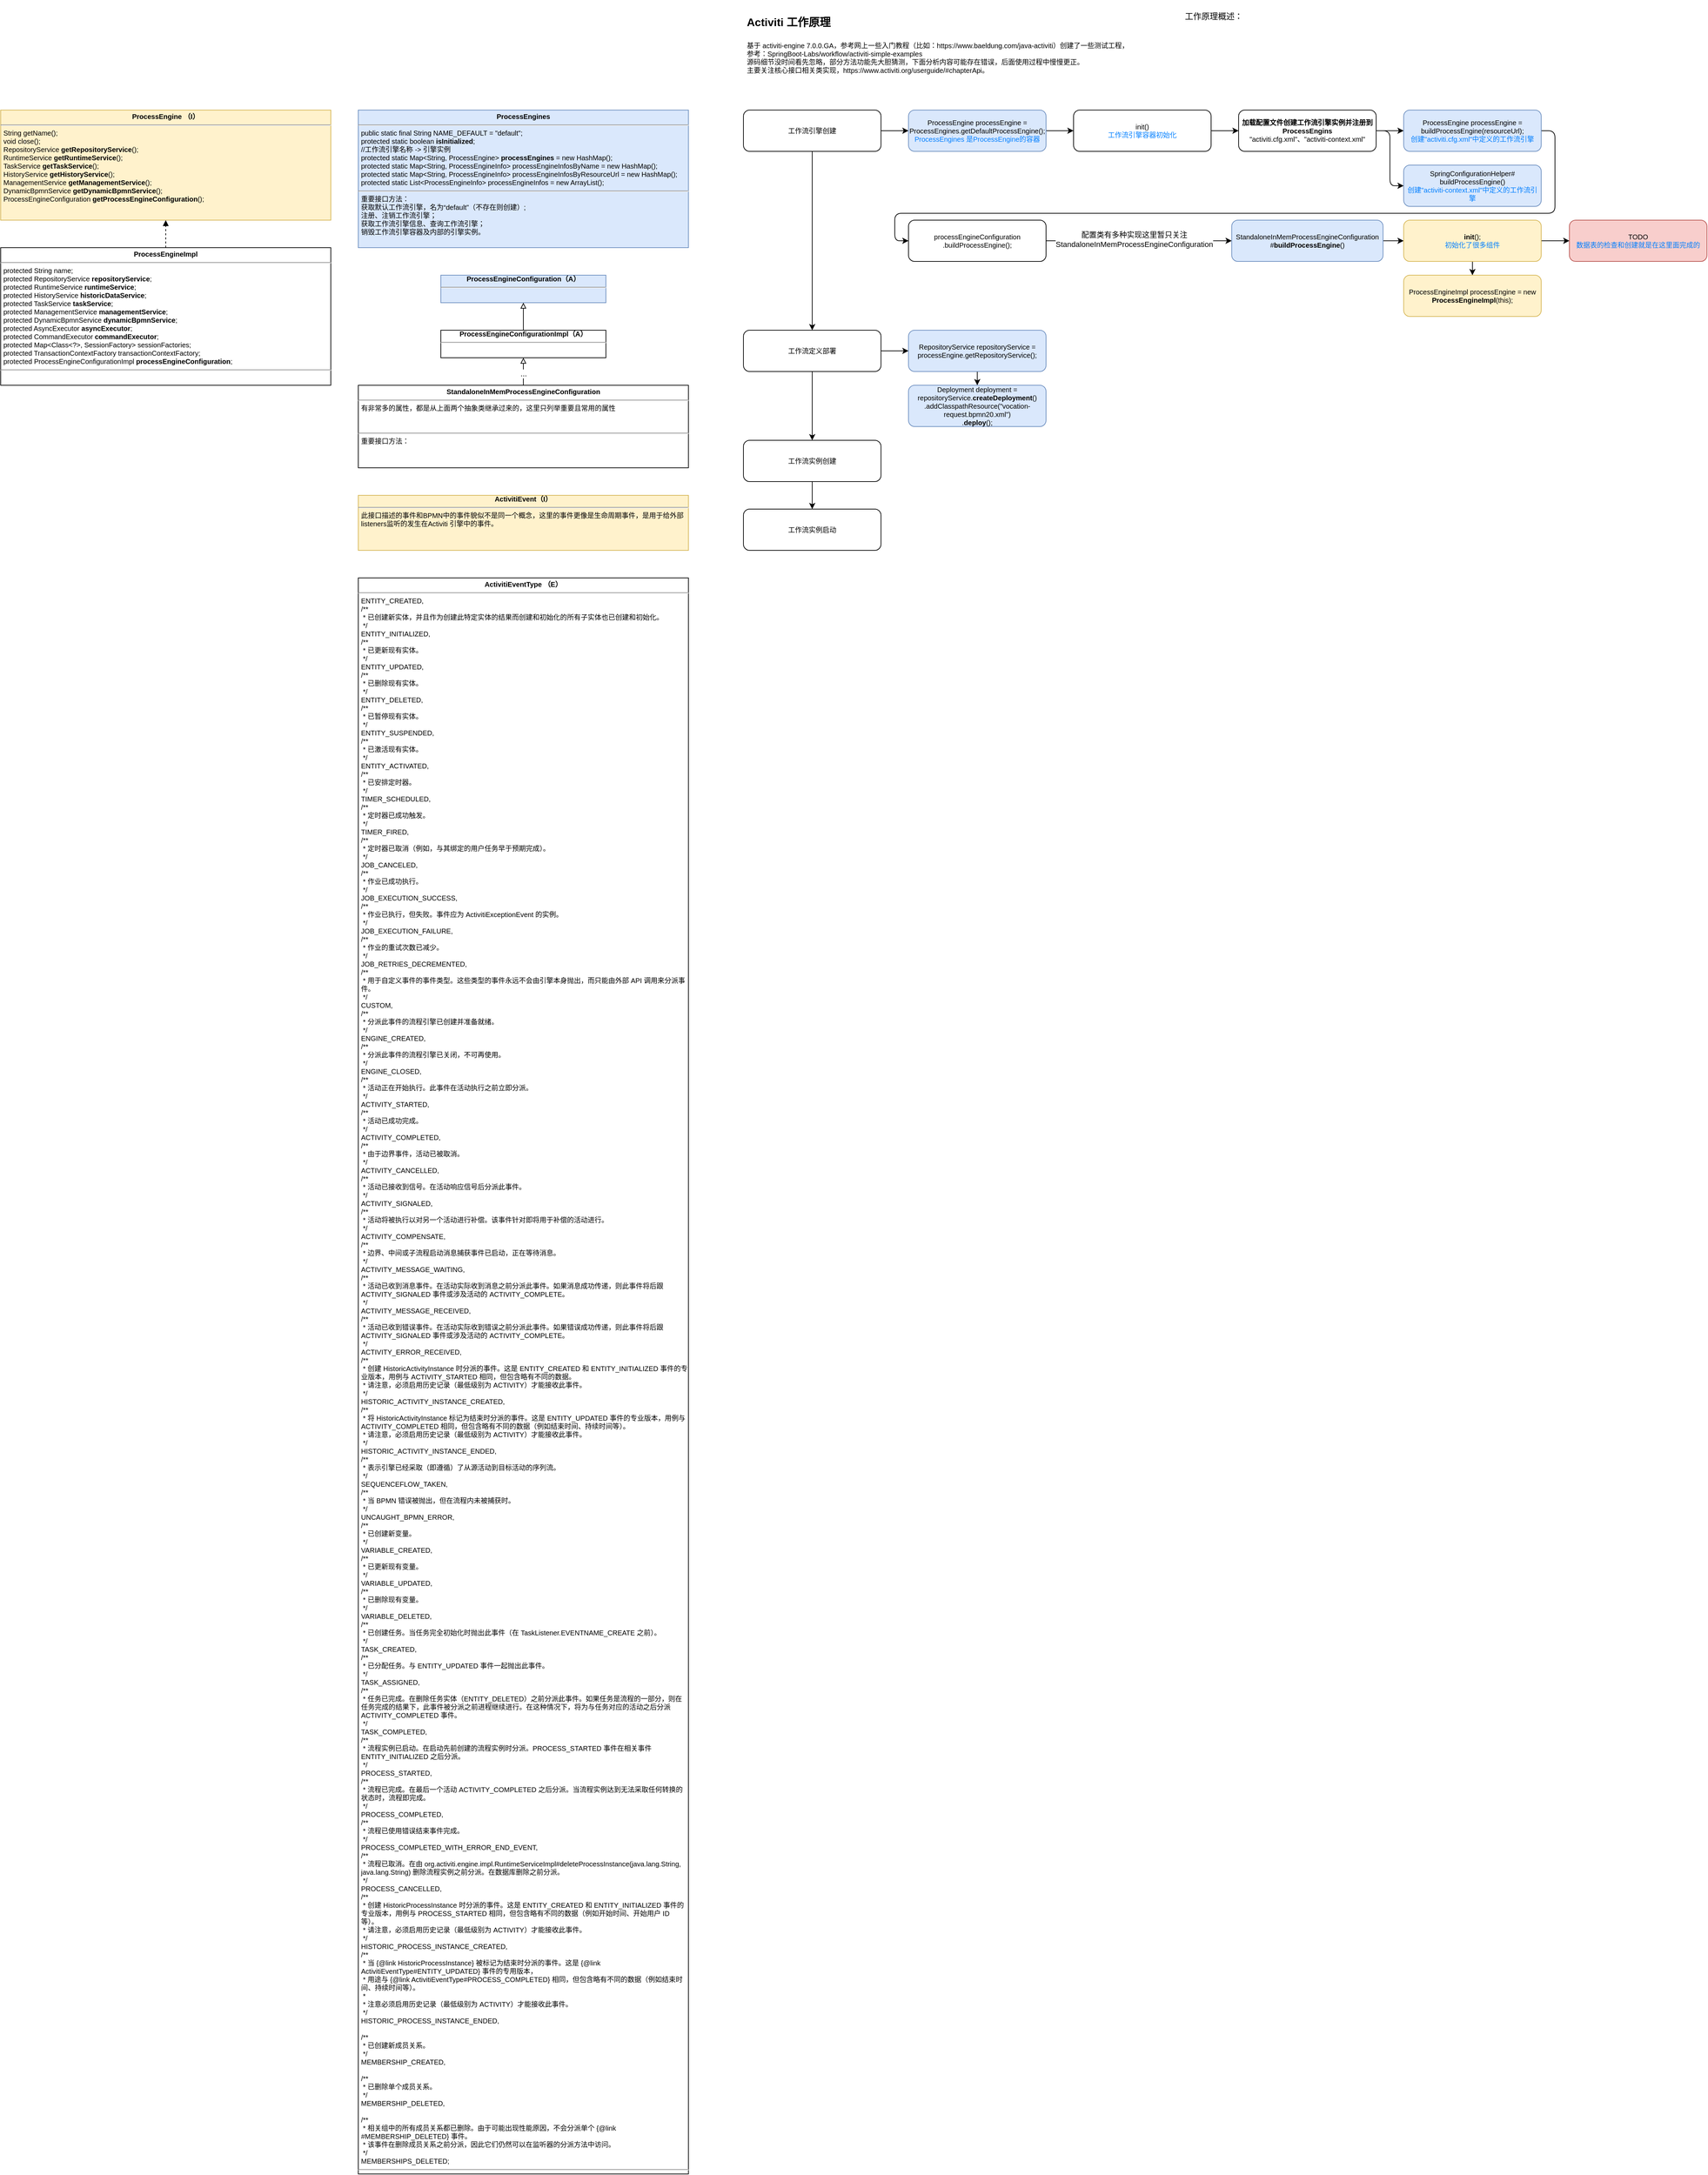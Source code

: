 <mxfile version="21.6.5" type="device" pages="2">
  <diagram name="ActivitiEngine工作原理" id="4JMoBGyp9v3T4AjweXGR">
    <mxGraphModel dx="2768" dy="756" grid="1" gridSize="10" guides="1" tooltips="1" connect="1" arrows="1" fold="1" page="1" pageScale="1" pageWidth="827" pageHeight="1169" math="0" shadow="0">
      <root>
        <mxCell id="0" />
        <mxCell id="1" parent="0" />
        <mxCell id="nBw4Y6OI8DKpcdZ5Eplv-1" value="&lt;h1&gt;&lt;span style=&quot;font-size: 16px;&quot;&gt;Activiti 工作原理&lt;/span&gt;&lt;/h1&gt;&lt;p style=&quot;font-size: 10px;&quot;&gt;&lt;font style=&quot;font-size: 10px;&quot;&gt;基于 activiti-engine 7.0.0.GA，参考网上一些入门教程（比如：https://www.baeldung.com/java-activiti）创建了一些测试工程，&lt;br&gt;参考：SpringBoot-Labs/workflow/activiti-simple-examples&lt;br&gt;&lt;span style=&quot;background-color: initial;&quot;&gt;源码细节没时间看先忽略，部分方法功能先大胆猜测，下面分析内容可能存在错误，后面使用过程中慢慢更正。&lt;br&gt;&lt;/span&gt;&lt;/font&gt;主要关注核心接口相关类实现，https://www.activiti.org/userguide/#chapterApi&lt;span style=&quot;background-color: initial;&quot;&gt;。&lt;/span&gt;&lt;/p&gt;" style="text;html=1;strokeColor=none;fillColor=none;spacing=5;spacingTop=-20;whiteSpace=wrap;overflow=hidden;rounded=0;verticalAlign=top;" parent="1" vertex="1">
          <mxGeometry x="40" y="10" width="600" height="110" as="geometry" />
        </mxCell>
        <mxCell id="nBw4Y6OI8DKpcdZ5Eplv-4" value="" style="edgeStyle=orthogonalEdgeStyle;rounded=1;orthogonalLoop=1;jettySize=auto;html=1;fontSize=10;" parent="1" source="nBw4Y6OI8DKpcdZ5Eplv-2" target="nBw4Y6OI8DKpcdZ5Eplv-3" edge="1">
          <mxGeometry relative="1" as="geometry" />
        </mxCell>
        <mxCell id="nBw4Y6OI8DKpcdZ5Eplv-30" style="edgeStyle=orthogonalEdgeStyle;rounded=1;orthogonalLoop=1;jettySize=auto;html=1;exitX=0.5;exitY=1;exitDx=0;exitDy=0;fontSize=10;" parent="1" source="nBw4Y6OI8DKpcdZ5Eplv-38" target="nBw4Y6OI8DKpcdZ5Eplv-29" edge="1">
          <mxGeometry relative="1" as="geometry" />
        </mxCell>
        <mxCell id="nBw4Y6OI8DKpcdZ5Eplv-2" value="工作流引擎创建" style="rounded=1;whiteSpace=wrap;html=1;fontSize=10;" parent="1" vertex="1">
          <mxGeometry x="40" y="160" width="200" height="60" as="geometry" />
        </mxCell>
        <mxCell id="Y24drFMDoc7ggRzdU2q5-2" value="" style="edgeStyle=orthogonalEdgeStyle;rounded=1;orthogonalLoop=1;jettySize=auto;html=1;" parent="1" source="nBw4Y6OI8DKpcdZ5Eplv-3" target="Y24drFMDoc7ggRzdU2q5-1" edge="1">
          <mxGeometry relative="1" as="geometry" />
        </mxCell>
        <mxCell id="nBw4Y6OI8DKpcdZ5Eplv-3" value="ProcessEngine processEngine = ProcessEngines.getDefaultProcessEngine();&lt;br&gt;&lt;font color=&quot;#007fff&quot;&gt;ProcessEngines 是ProcessEngine的容器&lt;/font&gt;" style="rounded=1;whiteSpace=wrap;html=1;fontSize=10;fillColor=#dae8fc;strokeColor=#6c8ebf;" parent="1" vertex="1">
          <mxGeometry x="280" y="160" width="200" height="60" as="geometry" />
        </mxCell>
        <mxCell id="nBw4Y6OI8DKpcdZ5Eplv-14" value="工作原理概述：&lt;br&gt;" style="text;html=1;strokeColor=none;fillColor=none;align=left;verticalAlign=top;whiteSpace=wrap;rounded=0;" parent="1" vertex="1">
          <mxGeometry x="680" y="10" width="320" height="130" as="geometry" />
        </mxCell>
        <mxCell id="nBw4Y6OI8DKpcdZ5Eplv-15" value="&lt;p style=&quot;margin: 4px 0px 0px; text-align: center;&quot;&gt;&lt;b&gt;ProcessEngines&lt;/b&gt;&lt;br style=&quot;font-size: 10px;&quot;&gt;&lt;/p&gt;&lt;hr style=&quot;font-size: 10px;&quot;&gt;&lt;p style=&quot;margin: 0px 0px 0px 4px;&quot;&gt;public static final String NAME_DEFAULT = &quot;default&quot;;&lt;/p&gt;&lt;p style=&quot;margin: 0px 0px 0px 4px;&quot;&gt;protected static boolean &lt;b&gt;isInitialized&lt;/b&gt;;&lt;/p&gt;&lt;p style=&quot;margin: 0px 0px 0px 4px;&quot;&gt;//工作流引擎名称 -&amp;gt; 引擎实例&lt;/p&gt;&lt;p style=&quot;margin: 0px 0px 0px 4px;&quot;&gt;protected static Map&amp;lt;String, ProcessEngine&amp;gt; &lt;b&gt;processEngines&lt;/b&gt; = new HashMap();&lt;/p&gt;&lt;p style=&quot;margin: 0px 0px 0px 4px;&quot;&gt;protected static Map&amp;lt;String, ProcessEngineInfo&amp;gt; processEngineInfosByName = new HashMap();&lt;/p&gt;&lt;p style=&quot;margin: 0px 0px 0px 4px;&quot;&gt;protected static Map&amp;lt;String, ProcessEngineInfo&amp;gt; processEngineInfosByResourceUrl = new HashMap();&lt;/p&gt;&lt;p style=&quot;margin: 0px 0px 0px 4px;&quot;&gt;protected static List&amp;lt;ProcessEngineInfo&amp;gt; processEngineInfos = new ArrayList();&lt;/p&gt;&lt;hr style=&quot;font-size: 10px;&quot;&gt;&lt;p style=&quot;margin: 0px 0px 0px 4px; font-size: 10px;&quot;&gt;重要接口方法：&lt;/p&gt;&lt;p style=&quot;margin: 0px 0px 0px 4px; font-size: 10px;&quot;&gt;获取默认工作流引擎，名为“default”（不存在则创建）;&lt;/p&gt;&lt;p style=&quot;margin: 0px 0px 0px 4px; font-size: 10px;&quot;&gt;注册、注销工作流引擎；&lt;/p&gt;&lt;p style=&quot;margin: 0px 0px 0px 4px; font-size: 10px;&quot;&gt;获取工作流引擎信息、查询工作流引擎；&lt;/p&gt;&lt;p style=&quot;margin: 0px 0px 0px 4px; font-size: 10px;&quot;&gt;销毁工作流引擎容器及内部的引擎实例。&lt;/p&gt;" style="verticalAlign=top;align=left;overflow=fill;fontSize=10;fontFamily=Helvetica;html=1;whiteSpace=wrap;fillColor=#dae8fc;strokeColor=#6c8ebf;" parent="1" vertex="1">
          <mxGeometry x="-520" y="160" width="480" height="200" as="geometry" />
        </mxCell>
        <mxCell id="nBw4Y6OI8DKpcdZ5Eplv-32" value="" style="edgeStyle=orthogonalEdgeStyle;rounded=1;orthogonalLoop=1;jettySize=auto;html=1;fontSize=10;" parent="1" source="nBw4Y6OI8DKpcdZ5Eplv-29" target="nBw4Y6OI8DKpcdZ5Eplv-31" edge="1">
          <mxGeometry relative="1" as="geometry" />
        </mxCell>
        <mxCell id="nBw4Y6OI8DKpcdZ5Eplv-29" value="工作流实例创建" style="rounded=1;whiteSpace=wrap;html=1;fontSize=10;" parent="1" vertex="1">
          <mxGeometry x="40" y="640" width="200" height="60" as="geometry" />
        </mxCell>
        <mxCell id="nBw4Y6OI8DKpcdZ5Eplv-31" value="工作流实例启动" style="rounded=1;whiteSpace=wrap;html=1;fontSize=10;" parent="1" vertex="1">
          <mxGeometry x="40" y="740" width="200" height="60" as="geometry" />
        </mxCell>
        <mxCell id="nBw4Y6OI8DKpcdZ5Eplv-39" value="" style="edgeStyle=orthogonalEdgeStyle;rounded=1;orthogonalLoop=1;jettySize=auto;html=1;exitX=0.5;exitY=1;exitDx=0;exitDy=0;fontSize=10;" parent="1" source="nBw4Y6OI8DKpcdZ5Eplv-2" target="nBw4Y6OI8DKpcdZ5Eplv-38" edge="1">
          <mxGeometry relative="1" as="geometry">
            <mxPoint x="140" y="220" as="sourcePoint" />
            <mxPoint x="140" y="560" as="targetPoint" />
          </mxGeometry>
        </mxCell>
        <mxCell id="nBw4Y6OI8DKpcdZ5Eplv-41" value="" style="edgeStyle=orthogonalEdgeStyle;rounded=1;orthogonalLoop=1;jettySize=auto;html=1;fontSize=10;" parent="1" source="nBw4Y6OI8DKpcdZ5Eplv-38" target="nBw4Y6OI8DKpcdZ5Eplv-40" edge="1">
          <mxGeometry relative="1" as="geometry" />
        </mxCell>
        <mxCell id="nBw4Y6OI8DKpcdZ5Eplv-38" value="工作流定义部署" style="rounded=1;whiteSpace=wrap;html=1;fontSize=10;" parent="1" vertex="1">
          <mxGeometry x="40" y="480" width="200" height="60" as="geometry" />
        </mxCell>
        <mxCell id="OgTEPhGzCHvkIs_55dda-4" value="" style="edgeStyle=orthogonalEdgeStyle;rounded=0;orthogonalLoop=1;jettySize=auto;html=1;" parent="1" source="nBw4Y6OI8DKpcdZ5Eplv-40" target="OgTEPhGzCHvkIs_55dda-3" edge="1">
          <mxGeometry relative="1" as="geometry" />
        </mxCell>
        <mxCell id="nBw4Y6OI8DKpcdZ5Eplv-40" value="RepositoryService repositoryService = processEngine.getRepositoryService();" style="rounded=1;whiteSpace=wrap;html=1;fontSize=10;fillColor=#dae8fc;strokeColor=#6c8ebf;" parent="1" vertex="1">
          <mxGeometry x="280" y="480" width="200" height="60" as="geometry" />
        </mxCell>
        <mxCell id="JoRYXo11--v7-uUJcfo4-2" value="" style="edgeStyle=orthogonalEdgeStyle;rounded=1;orthogonalLoop=1;jettySize=auto;html=1;" parent="1" source="Y24drFMDoc7ggRzdU2q5-1" target="JoRYXo11--v7-uUJcfo4-1" edge="1">
          <mxGeometry relative="1" as="geometry" />
        </mxCell>
        <mxCell id="Y24drFMDoc7ggRzdU2q5-1" value="init()&lt;br&gt;&lt;font color=&quot;#007fff&quot;&gt;工作流引擎容器初始化&lt;/font&gt;" style="rounded=1;whiteSpace=wrap;html=1;fontSize=10;" parent="1" vertex="1">
          <mxGeometry x="520" y="160" width="200" height="60" as="geometry" />
        </mxCell>
        <mxCell id="JoRYXo11--v7-uUJcfo4-4" value="" style="edgeStyle=orthogonalEdgeStyle;rounded=1;orthogonalLoop=1;jettySize=auto;html=1;" parent="1" source="JoRYXo11--v7-uUJcfo4-1" target="JoRYXo11--v7-uUJcfo4-3" edge="1">
          <mxGeometry relative="1" as="geometry" />
        </mxCell>
        <mxCell id="JoRYXo11--v7-uUJcfo4-7" style="edgeStyle=orthogonalEdgeStyle;rounded=1;orthogonalLoop=1;jettySize=auto;html=1;exitX=1;exitY=0.5;exitDx=0;exitDy=0;entryX=0;entryY=0.5;entryDx=0;entryDy=0;" parent="1" source="JoRYXo11--v7-uUJcfo4-1" target="JoRYXo11--v7-uUJcfo4-5" edge="1">
          <mxGeometry relative="1" as="geometry" />
        </mxCell>
        <mxCell id="JoRYXo11--v7-uUJcfo4-1" value="&lt;b&gt;加载配置文件创建工作流引擎实例并注册到ProcessEngins&lt;br&gt;&lt;/b&gt;&quot;activiti.cfg.xml&quot;、&quot;activiti-context.xml&quot;" style="rounded=1;whiteSpace=wrap;html=1;fontSize=10;" parent="1" vertex="1">
          <mxGeometry x="760" y="160" width="200" height="60" as="geometry" />
        </mxCell>
        <mxCell id="JoRYXo11--v7-uUJcfo4-10" style="edgeStyle=orthogonalEdgeStyle;rounded=1;orthogonalLoop=1;jettySize=auto;html=1;exitX=1;exitY=0.5;exitDx=0;exitDy=0;entryX=0;entryY=0.5;entryDx=0;entryDy=0;" parent="1" source="JoRYXo11--v7-uUJcfo4-3" target="JoRYXo11--v7-uUJcfo4-9" edge="1">
          <mxGeometry relative="1" as="geometry">
            <Array as="points">
              <mxPoint x="1220" y="190" />
              <mxPoint x="1220" y="310" />
              <mxPoint x="260" y="310" />
              <mxPoint x="260" y="350" />
            </Array>
          </mxGeometry>
        </mxCell>
        <mxCell id="JoRYXo11--v7-uUJcfo4-3" value="ProcessEngine processEngine = buildProcessEngine(resourceUrl);&lt;br&gt;&lt;font color=&quot;#007fff&quot;&gt;创建&quot;activiti.cfg.xml&quot;中定义的工作流引擎&lt;/font&gt;" style="rounded=1;whiteSpace=wrap;html=1;fontSize=10;fillColor=#dae8fc;strokeColor=#6c8ebf;" parent="1" vertex="1">
          <mxGeometry x="1000" y="160" width="200" height="60" as="geometry" />
        </mxCell>
        <mxCell id="JoRYXo11--v7-uUJcfo4-5" value="SpringConfigurationHelper#&lt;br&gt;buildProcessEngine()&lt;br&gt;&lt;font color=&quot;#007fff&quot;&gt;创建&quot;activiti-context.xml&quot;中定义的工作流引擎&lt;/font&gt;" style="rounded=1;whiteSpace=wrap;html=1;fontSize=10;fillColor=#dae8fc;strokeColor=#6c8ebf;" parent="1" vertex="1">
          <mxGeometry x="1000" y="240" width="200" height="60" as="geometry" />
        </mxCell>
        <mxCell id="JoRYXo11--v7-uUJcfo4-8" value="&lt;p style=&quot;margin: 4px 0px 0px; text-align: center;&quot;&gt;&lt;b&gt;ProcessEngine （I）&lt;/b&gt;&lt;br style=&quot;font-size: 10px;&quot;&gt;&lt;/p&gt;&lt;hr style=&quot;font-size: 10px;&quot;&gt;&lt;p style=&quot;margin: 0px 0px 0px 4px;&quot;&gt;&lt;/p&gt;&lt;p style=&quot;margin: 0px 0px 0px 4px;&quot;&gt;String getName();&lt;/p&gt;&lt;p style=&quot;margin: 0px 0px 0px 4px;&quot;&gt;void close();&lt;/p&gt;&lt;p style=&quot;margin: 0px 0px 0px 4px;&quot;&gt;RepositoryService &lt;b&gt;getRepositoryService&lt;/b&gt;();&lt;/p&gt;&lt;p style=&quot;margin: 0px 0px 0px 4px;&quot;&gt;RuntimeService &lt;b&gt;getRuntimeService&lt;/b&gt;();&lt;/p&gt;&lt;p style=&quot;margin: 0px 0px 0px 4px;&quot;&gt;TaskService &lt;b&gt;getTaskService&lt;/b&gt;();&lt;/p&gt;&lt;p style=&quot;margin: 0px 0px 0px 4px;&quot;&gt;HistoryService &lt;b&gt;getHistoryService&lt;/b&gt;();&lt;/p&gt;&lt;p style=&quot;margin: 0px 0px 0px 4px;&quot;&gt;ManagementService &lt;b&gt;getManagementService&lt;/b&gt;();&lt;/p&gt;&lt;p style=&quot;margin: 0px 0px 0px 4px;&quot;&gt;DynamicBpmnService &lt;b&gt;getDynamicBpmnService&lt;/b&gt;();&lt;/p&gt;&lt;p style=&quot;margin: 0px 0px 0px 4px;&quot;&gt;ProcessEngineConfiguration &lt;b&gt;getProcessEngineConfiguration&lt;/b&gt;();&lt;/p&gt;" style="verticalAlign=top;align=left;overflow=fill;fontSize=10;fontFamily=Helvetica;html=1;whiteSpace=wrap;fillColor=#fff2cc;strokeColor=#d6b656;" parent="1" vertex="1">
          <mxGeometry x="-1040" y="160" width="480" height="160" as="geometry" />
        </mxCell>
        <mxCell id="JoRYXo11--v7-uUJcfo4-17" value="" style="edgeStyle=orthogonalEdgeStyle;rounded=0;orthogonalLoop=1;jettySize=auto;html=1;" parent="1" source="JoRYXo11--v7-uUJcfo4-9" target="JoRYXo11--v7-uUJcfo4-16" edge="1">
          <mxGeometry relative="1" as="geometry" />
        </mxCell>
        <mxCell id="JoRYXo11--v7-uUJcfo4-18" value="配置类有多种实现这里暂只关注&lt;br&gt;StandaloneInMemProcessEngineConfiguration" style="edgeLabel;html=1;align=center;verticalAlign=middle;resizable=0;points=[];" parent="JoRYXo11--v7-uUJcfo4-17" vertex="1" connectable="0">
          <mxGeometry x="-0.053" y="2" relative="1" as="geometry">
            <mxPoint as="offset" />
          </mxGeometry>
        </mxCell>
        <mxCell id="JoRYXo11--v7-uUJcfo4-9" value="processEngineConfiguration&lt;br&gt;.buildProcessEngine();" style="rounded=1;whiteSpace=wrap;html=1;fontSize=10;" parent="1" vertex="1">
          <mxGeometry x="280" y="320" width="200" height="60" as="geometry" />
        </mxCell>
        <mxCell id="JoRYXo11--v7-uUJcfo4-14" value="" style="edgeStyle=orthogonalEdgeStyle;rounded=0;orthogonalLoop=1;jettySize=auto;html=1;" parent="1" edge="1">
          <mxGeometry relative="1" as="geometry">
            <mxPoint x="740" y="380" as="sourcePoint" />
          </mxGeometry>
        </mxCell>
        <mxCell id="JoRYXo11--v7-uUJcfo4-15" value="&lt;div style=&quot;text-align: center;&quot;&gt;&lt;b&gt;ProcessEngineConfiguration&lt;/b&gt;&lt;b style=&quot;background-color: initial;&quot;&gt;（A）&lt;/b&gt;&lt;/div&gt;&lt;hr style=&quot;font-size: 10px;&quot;&gt;&lt;p style=&quot;margin: 0px 0px 0px 4px;&quot;&gt;&lt;/p&gt;&lt;p style=&quot;margin: 0px 0px 0px 4px; font-size: 10px;&quot;&gt;&lt;br style=&quot;font-size: 10px;&quot;&gt;&lt;/p&gt;" style="verticalAlign=top;align=left;overflow=fill;fontSize=10;fontFamily=Helvetica;html=1;whiteSpace=wrap;fillColor=#dae8fc;strokeColor=#6c8ebf;" parent="1" vertex="1">
          <mxGeometry x="-400" y="400" width="240" height="40" as="geometry" />
        </mxCell>
        <mxCell id="JoRYXo11--v7-uUJcfo4-25" value="" style="edgeStyle=orthogonalEdgeStyle;rounded=0;orthogonalLoop=1;jettySize=auto;html=1;" parent="1" source="JoRYXo11--v7-uUJcfo4-16" target="JoRYXo11--v7-uUJcfo4-24" edge="1">
          <mxGeometry relative="1" as="geometry" />
        </mxCell>
        <mxCell id="JoRYXo11--v7-uUJcfo4-16" value="StandaloneInMemProcessEngineConfiguration&lt;br&gt;#&lt;b&gt;buildProcessEngine&lt;/b&gt;()" style="rounded=1;whiteSpace=wrap;html=1;fontSize=10;fillColor=#dae8fc;strokeColor=#6c8ebf;" parent="1" vertex="1">
          <mxGeometry x="750" y="320" width="220" height="60" as="geometry" />
        </mxCell>
        <mxCell id="JoRYXo11--v7-uUJcfo4-22" style="edgeStyle=orthogonalEdgeStyle;rounded=0;orthogonalLoop=1;jettySize=auto;html=1;exitX=0.5;exitY=0;exitDx=0;exitDy=0;entryX=0.5;entryY=1;entryDx=0;entryDy=0;endArrow=block;endFill=0;" parent="1" source="JoRYXo11--v7-uUJcfo4-19" target="JoRYXo11--v7-uUJcfo4-15" edge="1">
          <mxGeometry relative="1" as="geometry" />
        </mxCell>
        <mxCell id="JoRYXo11--v7-uUJcfo4-19" value="&lt;div style=&quot;text-align: center;&quot;&gt;&lt;b&gt;ProcessEngineConfigurationImpl&lt;/b&gt;&lt;b style=&quot;background-color: initial;&quot;&gt;（A）&lt;/b&gt;&lt;/div&gt;&lt;hr style=&quot;font-size: 10px;&quot;&gt;&lt;p style=&quot;margin: 0px 0px 0px 4px;&quot;&gt;&lt;/p&gt;&lt;p style=&quot;margin: 0px 0px 0px 4px; font-size: 10px;&quot;&gt;&lt;br style=&quot;font-size: 10px;&quot;&gt;&lt;/p&gt;" style="verticalAlign=top;align=left;overflow=fill;fontSize=10;fontFamily=Helvetica;html=1;whiteSpace=wrap;" parent="1" vertex="1">
          <mxGeometry x="-400" y="480" width="240" height="40" as="geometry" />
        </mxCell>
        <mxCell id="JoRYXo11--v7-uUJcfo4-21" style="edgeStyle=orthogonalEdgeStyle;rounded=0;orthogonalLoop=1;jettySize=auto;html=1;exitX=0.5;exitY=0;exitDx=0;exitDy=0;entryX=0.5;entryY=1;entryDx=0;entryDy=0;endArrow=block;endFill=0;" parent="1" source="JoRYXo11--v7-uUJcfo4-20" target="JoRYXo11--v7-uUJcfo4-19" edge="1">
          <mxGeometry relative="1" as="geometry" />
        </mxCell>
        <mxCell id="JoRYXo11--v7-uUJcfo4-23" value="..." style="edgeLabel;html=1;align=center;verticalAlign=middle;resizable=0;points=[];" parent="JoRYXo11--v7-uUJcfo4-21" vertex="1" connectable="0">
          <mxGeometry x="-0.118" y="-1" relative="1" as="geometry">
            <mxPoint x="-1" as="offset" />
          </mxGeometry>
        </mxCell>
        <mxCell id="JoRYXo11--v7-uUJcfo4-20" value="&lt;p style=&quot;margin: 4px 0px 0px; text-align: center;&quot;&gt;&lt;b&gt;StandaloneInMemProcessEngineConfiguration&lt;/b&gt;&lt;br style=&quot;font-size: 10px;&quot;&gt;&lt;/p&gt;&lt;hr style=&quot;font-size: 10px;&quot;&gt;&lt;p style=&quot;margin: 0px 0px 0px 4px;&quot;&gt;有非常多的属性，都是从上面两个抽象类继承过来的，这里只列举重要且常用的属性&lt;/p&gt;&lt;p style=&quot;margin: 0px 0px 0px 4px;&quot;&gt;&lt;br&gt;&lt;/p&gt;&lt;p style=&quot;margin: 0px 0px 0px 4px;&quot;&gt;&lt;br&gt;&lt;/p&gt;&lt;hr style=&quot;font-size: 10px;&quot;&gt;&lt;p style=&quot;margin: 0px 0px 0px 4px; font-size: 10px;&quot;&gt;重要接口方法：&lt;/p&gt;&lt;p style=&quot;margin: 0px 0px 0px 4px; font-size: 10px;&quot;&gt;&lt;br&gt;&lt;/p&gt;" style="verticalAlign=top;align=left;overflow=fill;fontSize=10;fontFamily=Helvetica;html=1;whiteSpace=wrap;" parent="1" vertex="1">
          <mxGeometry x="-520" y="560" width="480" height="120" as="geometry" />
        </mxCell>
        <mxCell id="JoRYXo11--v7-uUJcfo4-27" value="" style="edgeStyle=orthogonalEdgeStyle;rounded=0;orthogonalLoop=1;jettySize=auto;html=1;" parent="1" source="JoRYXo11--v7-uUJcfo4-24" target="JoRYXo11--v7-uUJcfo4-26" edge="1">
          <mxGeometry relative="1" as="geometry" />
        </mxCell>
        <mxCell id="OgTEPhGzCHvkIs_55dda-2" value="" style="edgeStyle=orthogonalEdgeStyle;rounded=0;orthogonalLoop=1;jettySize=auto;html=1;" parent="1" source="JoRYXo11--v7-uUJcfo4-24" target="OgTEPhGzCHvkIs_55dda-1" edge="1">
          <mxGeometry relative="1" as="geometry" />
        </mxCell>
        <mxCell id="JoRYXo11--v7-uUJcfo4-24" value="&lt;b&gt;init&lt;/b&gt;();&lt;br&gt;&lt;font color=&quot;#007fff&quot;&gt;初始化了很多组件&lt;/font&gt;" style="rounded=1;whiteSpace=wrap;html=1;fontSize=10;fillColor=#fff2cc;strokeColor=#d6b656;" parent="1" vertex="1">
          <mxGeometry x="1000" y="320" width="200" height="60" as="geometry" />
        </mxCell>
        <mxCell id="JoRYXo11--v7-uUJcfo4-26" value="ProcessEngineImpl processEngine = new &lt;b&gt;ProcessEngineImpl&lt;/b&gt;(this);" style="rounded=1;whiteSpace=wrap;html=1;fontSize=10;fillColor=#fff2cc;strokeColor=#d6b656;" parent="1" vertex="1">
          <mxGeometry x="1000" y="400" width="200" height="60" as="geometry" />
        </mxCell>
        <mxCell id="JoRYXo11--v7-uUJcfo4-30" style="edgeStyle=orthogonalEdgeStyle;rounded=0;orthogonalLoop=1;jettySize=auto;html=1;exitX=0.5;exitY=0;exitDx=0;exitDy=0;entryX=0.5;entryY=1;entryDx=0;entryDy=0;dashed=1;endArrow=block;endFill=1;" parent="1" source="JoRYXo11--v7-uUJcfo4-29" target="JoRYXo11--v7-uUJcfo4-8" edge="1">
          <mxGeometry relative="1" as="geometry" />
        </mxCell>
        <mxCell id="JoRYXo11--v7-uUJcfo4-29" value="&lt;p style=&quot;margin: 4px 0px 0px; text-align: center;&quot;&gt;&lt;b&gt;ProcessEngineImpl&lt;/b&gt;&lt;br style=&quot;font-size: 10px;&quot;&gt;&lt;/p&gt;&lt;hr style=&quot;font-size: 10px;&quot;&gt;&lt;p style=&quot;margin: 0px 0px 0px 4px;&quot;&gt;protected String name;&lt;/p&gt;&lt;p style=&quot;margin: 0px 0px 0px 4px;&quot;&gt;protected RepositoryService &lt;b&gt;repositoryService&lt;/b&gt;;&lt;/p&gt;&lt;p style=&quot;margin: 0px 0px 0px 4px;&quot;&gt;protected RuntimeService &lt;b&gt;runtimeService&lt;/b&gt;;&lt;/p&gt;&lt;p style=&quot;margin: 0px 0px 0px 4px;&quot;&gt;protected HistoryService &lt;b&gt;historicDataService&lt;/b&gt;;&lt;/p&gt;&lt;p style=&quot;margin: 0px 0px 0px 4px;&quot;&gt;protected TaskService &lt;b&gt;taskService&lt;/b&gt;;&lt;/p&gt;&lt;p style=&quot;margin: 0px 0px 0px 4px;&quot;&gt;protected ManagementService &lt;b&gt;managementService&lt;/b&gt;;&lt;/p&gt;&lt;p style=&quot;margin: 0px 0px 0px 4px;&quot;&gt;protected DynamicBpmnService &lt;b&gt;dynamicBpmnService&lt;/b&gt;;&lt;/p&gt;&lt;p style=&quot;margin: 0px 0px 0px 4px;&quot;&gt;protected AsyncExecutor &lt;b&gt;asyncExecutor&lt;/b&gt;;&lt;/p&gt;&lt;p style=&quot;margin: 0px 0px 0px 4px;&quot;&gt;protected CommandExecutor &lt;b&gt;commandExecutor&lt;/b&gt;;&lt;/p&gt;&lt;p style=&quot;margin: 0px 0px 0px 4px;&quot;&gt;protected Map&amp;lt;Class&amp;lt;?&amp;gt;, SessionFactory&amp;gt; sessionFactories;&lt;/p&gt;&lt;p style=&quot;margin: 0px 0px 0px 4px;&quot;&gt;protected TransactionContextFactory transactionContextFactory;&lt;/p&gt;&lt;p style=&quot;margin: 0px 0px 0px 4px;&quot;&gt;protected ProcessEngineConfigurationImpl &lt;b&gt;processEngineConfiguration&lt;/b&gt;;&lt;/p&gt;&lt;hr style=&quot;font-size: 10px;&quot;&gt;&lt;p style=&quot;margin: 0px 0px 0px 4px; font-size: 10px;&quot;&gt;&lt;br&gt;&lt;/p&gt;" style="verticalAlign=top;align=left;overflow=fill;fontSize=10;fontFamily=Helvetica;html=1;whiteSpace=wrap;" parent="1" vertex="1">
          <mxGeometry x="-1040" y="360" width="480" height="200" as="geometry" />
        </mxCell>
        <mxCell id="OgTEPhGzCHvkIs_55dda-1" value="TODO&lt;br&gt;&lt;font color=&quot;#007fff&quot;&gt;数据表的检查和创建就是在这里面完成的&lt;/font&gt;" style="rounded=1;whiteSpace=wrap;html=1;fontSize=10;fillColor=#f8cecc;strokeColor=#b85450;" parent="1" vertex="1">
          <mxGeometry x="1241" y="320" width="200" height="60" as="geometry" />
        </mxCell>
        <mxCell id="OgTEPhGzCHvkIs_55dda-3" value="&lt;div&gt;Deployment deployment = repositoryService.&lt;b&gt;createDeployment&lt;/b&gt;()&lt;/div&gt;&lt;div&gt;.addClasspathResource(&quot;vocation-request.bpmn20.xml&quot;)&lt;/div&gt;&lt;div&gt;.&lt;b&gt;deploy&lt;/b&gt;();&lt;/div&gt;" style="rounded=1;whiteSpace=wrap;html=1;fontSize=10;fillColor=#dae8fc;strokeColor=#6c8ebf;" parent="1" vertex="1">
          <mxGeometry x="280" y="560" width="200" height="60" as="geometry" />
        </mxCell>
        <mxCell id="cMpXQDRhNXtNkPlsPNzg-1" value="&lt;div style=&quot;text-align: center;&quot;&gt;&lt;b&gt;ActivitiEvent&lt;/b&gt;&lt;b style=&quot;background-color: initial;&quot;&gt;（I）&lt;/b&gt;&lt;/div&gt;&lt;hr style=&quot;font-size: 10px;&quot;&gt;&lt;p style=&quot;margin: 0px 0px 0px 4px;&quot;&gt;&lt;/p&gt;&lt;p style=&quot;margin: 0px 0px 0px 4px; font-size: 10px;&quot;&gt;此接口描述的事件和BPMN中的事件貌似不是同一个概念，这里的事件更像是生命周期事件，是用于给外部listeners监听的发生在Activiti 引擎中的事件。&lt;/p&gt;" style="verticalAlign=top;align=left;overflow=fill;fontSize=10;fontFamily=Helvetica;html=1;whiteSpace=wrap;fillColor=#fff2cc;strokeColor=#d6b656;" parent="1" vertex="1">
          <mxGeometry x="-520" y="720" width="480" height="80" as="geometry" />
        </mxCell>
        <mxCell id="cMpXQDRhNXtNkPlsPNzg-2" value="&lt;p style=&quot;margin: 4px 0px 0px; text-align: center;&quot;&gt;&lt;b&gt;ActivitiEventType （E）&lt;/b&gt;&lt;br style=&quot;font-size: 10px;&quot;&gt;&lt;/p&gt;&lt;hr style=&quot;font-size: 10px;&quot;&gt;&lt;p style=&quot;margin: 0px 0px 0px 4px;&quot;&gt;ENTITY_CREATED,&lt;/p&gt;&lt;p style=&quot;margin: 0px 0px 0px 4px;&quot;&gt;/**&lt;/p&gt;&lt;p style=&quot;margin: 0px 0px 0px 4px;&quot;&gt;&amp;nbsp;* 已创建新实体，并且作为创建此特定实体的结果而创建和初始化的所有子实体也已创建和初始化。&lt;/p&gt;&lt;p style=&quot;margin: 0px 0px 0px 4px;&quot;&gt;&amp;nbsp;*/&lt;/p&gt;&lt;p style=&quot;margin: 0px 0px 0px 4px;&quot;&gt;ENTITY_INITIALIZED,&lt;/p&gt;&lt;p style=&quot;margin: 0px 0px 0px 4px;&quot;&gt;/**&lt;/p&gt;&lt;p style=&quot;margin: 0px 0px 0px 4px;&quot;&gt;&amp;nbsp;* 已更新现有实体。&lt;/p&gt;&lt;p style=&quot;margin: 0px 0px 0px 4px;&quot;&gt;&amp;nbsp;*/&lt;/p&gt;&lt;p style=&quot;margin: 0px 0px 0px 4px;&quot;&gt;ENTITY_UPDATED,&lt;/p&gt;&lt;p style=&quot;margin: 0px 0px 0px 4px;&quot;&gt;/**&lt;/p&gt;&lt;p style=&quot;margin: 0px 0px 0px 4px;&quot;&gt;&amp;nbsp;* 已删除现有实体。&lt;/p&gt;&lt;p style=&quot;margin: 0px 0px 0px 4px;&quot;&gt;&amp;nbsp;*/&lt;/p&gt;&lt;p style=&quot;margin: 0px 0px 0px 4px;&quot;&gt;ENTITY_DELETED,&lt;/p&gt;&lt;p style=&quot;margin: 0px 0px 0px 4px;&quot;&gt;/**&lt;/p&gt;&lt;p style=&quot;margin: 0px 0px 0px 4px;&quot;&gt;&amp;nbsp;* 已暂停现有实体。&lt;/p&gt;&lt;p style=&quot;margin: 0px 0px 0px 4px;&quot;&gt;&amp;nbsp;*/&lt;/p&gt;&lt;p style=&quot;margin: 0px 0px 0px 4px;&quot;&gt;ENTITY_SUSPENDED,&lt;/p&gt;&lt;p style=&quot;margin: 0px 0px 0px 4px;&quot;&gt;/**&lt;/p&gt;&lt;p style=&quot;margin: 0px 0px 0px 4px;&quot;&gt;&amp;nbsp;* 已激活现有实体。&lt;/p&gt;&lt;p style=&quot;margin: 0px 0px 0px 4px;&quot;&gt;&amp;nbsp;*/&lt;/p&gt;&lt;p style=&quot;margin: 0px 0px 0px 4px;&quot;&gt;ENTITY_ACTIVATED,&lt;/p&gt;&lt;p style=&quot;margin: 0px 0px 0px 4px;&quot;&gt;/**&lt;/p&gt;&lt;p style=&quot;margin: 0px 0px 0px 4px;&quot;&gt;&amp;nbsp;* 已安排定时器。&lt;/p&gt;&lt;p style=&quot;margin: 0px 0px 0px 4px;&quot;&gt;&amp;nbsp;*/&lt;/p&gt;&lt;p style=&quot;margin: 0px 0px 0px 4px;&quot;&gt;TIMER_SCHEDULED,&lt;/p&gt;&lt;p style=&quot;margin: 0px 0px 0px 4px;&quot;&gt;/**&lt;/p&gt;&lt;p style=&quot;margin: 0px 0px 0px 4px;&quot;&gt;&amp;nbsp;* 定时器已成功触发。&lt;/p&gt;&lt;p style=&quot;margin: 0px 0px 0px 4px;&quot;&gt;&amp;nbsp;*/&lt;/p&gt;&lt;p style=&quot;margin: 0px 0px 0px 4px;&quot;&gt;TIMER_FIRED,&lt;/p&gt;&lt;p style=&quot;margin: 0px 0px 0px 4px;&quot;&gt;/**&lt;/p&gt;&lt;p style=&quot;margin: 0px 0px 0px 4px;&quot;&gt;&amp;nbsp;* 定时器已取消（例如，与其绑定的用户任务早于预期完成）。&lt;/p&gt;&lt;p style=&quot;margin: 0px 0px 0px 4px;&quot;&gt;&amp;nbsp;*/&lt;/p&gt;&lt;p style=&quot;margin: 0px 0px 0px 4px;&quot;&gt;JOB_CANCELED,&lt;/p&gt;&lt;p style=&quot;margin: 0px 0px 0px 4px;&quot;&gt;/**&lt;/p&gt;&lt;p style=&quot;margin: 0px 0px 0px 4px;&quot;&gt;&amp;nbsp;* 作业已成功执行。&lt;/p&gt;&lt;p style=&quot;margin: 0px 0px 0px 4px;&quot;&gt;&amp;nbsp;*/&lt;/p&gt;&lt;p style=&quot;margin: 0px 0px 0px 4px;&quot;&gt;JOB_EXECUTION_SUCCESS,&lt;/p&gt;&lt;p style=&quot;margin: 0px 0px 0px 4px;&quot;&gt;/**&lt;/p&gt;&lt;p style=&quot;margin: 0px 0px 0px 4px;&quot;&gt;&amp;nbsp;* 作业已执行，但失败。事件应为 ActivitiExceptionEvent 的实例。&lt;/p&gt;&lt;p style=&quot;margin: 0px 0px 0px 4px;&quot;&gt;&amp;nbsp;*/&lt;/p&gt;&lt;p style=&quot;margin: 0px 0px 0px 4px;&quot;&gt;JOB_EXECUTION_FAILURE,&lt;/p&gt;&lt;p style=&quot;margin: 0px 0px 0px 4px;&quot;&gt;/**&lt;/p&gt;&lt;p style=&quot;margin: 0px 0px 0px 4px;&quot;&gt;&amp;nbsp;* 作业的重试次数已减少。&lt;/p&gt;&lt;p style=&quot;margin: 0px 0px 0px 4px;&quot;&gt;&amp;nbsp;*/&lt;/p&gt;&lt;p style=&quot;margin: 0px 0px 0px 4px;&quot;&gt;JOB_RETRIES_DECREMENTED,&lt;/p&gt;&lt;p style=&quot;margin: 0px 0px 0px 4px;&quot;&gt;/**&lt;/p&gt;&lt;p style=&quot;margin: 0px 0px 0px 4px;&quot;&gt;&amp;nbsp;* 用于自定义事件的事件类型。这些类型的事件永远不会由引擎本身抛出，而只能由外部 API 调用来分派事件。&lt;/p&gt;&lt;p style=&quot;margin: 0px 0px 0px 4px;&quot;&gt;&amp;nbsp;*/&lt;/p&gt;&lt;p style=&quot;margin: 0px 0px 0px 4px;&quot;&gt;CUSTOM,&lt;/p&gt;&lt;p style=&quot;margin: 0px 0px 0px 4px;&quot;&gt;/**&lt;/p&gt;&lt;p style=&quot;margin: 0px 0px 0px 4px;&quot;&gt;&amp;nbsp;* 分派此事件的流程引擎已创建并准备就绪。&lt;/p&gt;&lt;p style=&quot;margin: 0px 0px 0px 4px;&quot;&gt;&amp;nbsp;*/&lt;/p&gt;&lt;p style=&quot;margin: 0px 0px 0px 4px;&quot;&gt;ENGINE_CREATED,&lt;/p&gt;&lt;p style=&quot;margin: 0px 0px 0px 4px;&quot;&gt;/**&lt;/p&gt;&lt;p style=&quot;margin: 0px 0px 0px 4px;&quot;&gt;&amp;nbsp;* 分派此事件的流程引擎已关闭，不可再使用。&lt;/p&gt;&lt;p style=&quot;margin: 0px 0px 0px 4px;&quot;&gt;&amp;nbsp;*/&lt;/p&gt;&lt;p style=&quot;margin: 0px 0px 0px 4px;&quot;&gt;ENGINE_CLOSED,&lt;/p&gt;&lt;p style=&quot;margin: 0px 0px 0px 4px;&quot;&gt;/**&lt;/p&gt;&lt;p style=&quot;margin: 0px 0px 0px 4px;&quot;&gt;&amp;nbsp;* 活动正在开始执行。此事件在活动执行之前立即分派。&lt;/p&gt;&lt;p style=&quot;margin: 0px 0px 0px 4px;&quot;&gt;&amp;nbsp;*/&lt;/p&gt;&lt;p style=&quot;margin: 0px 0px 0px 4px;&quot;&gt;ACTIVITY_STARTED,&lt;/p&gt;&lt;p style=&quot;margin: 0px 0px 0px 4px;&quot;&gt;/**&lt;/p&gt;&lt;p style=&quot;margin: 0px 0px 0px 4px;&quot;&gt;&amp;nbsp;* 活动已成功完成。&lt;/p&gt;&lt;p style=&quot;margin: 0px 0px 0px 4px;&quot;&gt;&amp;nbsp;*/&lt;/p&gt;&lt;p style=&quot;margin: 0px 0px 0px 4px;&quot;&gt;ACTIVITY_COMPLETED,&lt;/p&gt;&lt;p style=&quot;margin: 0px 0px 0px 4px;&quot;&gt;/**&lt;/p&gt;&lt;p style=&quot;margin: 0px 0px 0px 4px;&quot;&gt;&amp;nbsp;* 由于边界事件，活动已被取消。&lt;/p&gt;&lt;p style=&quot;margin: 0px 0px 0px 4px;&quot;&gt;&amp;nbsp;*/&lt;/p&gt;&lt;p style=&quot;margin: 0px 0px 0px 4px;&quot;&gt;ACTIVITY_CANCELLED,&lt;/p&gt;&lt;p style=&quot;margin: 0px 0px 0px 4px;&quot;&gt;/**&lt;/p&gt;&lt;p style=&quot;margin: 0px 0px 0px 4px;&quot;&gt;&amp;nbsp;* 活动已接收到信号。在活动响应信号后分派此事件。&lt;/p&gt;&lt;p style=&quot;margin: 0px 0px 0px 4px;&quot;&gt;&amp;nbsp;*/&lt;/p&gt;&lt;p style=&quot;margin: 0px 0px 0px 4px;&quot;&gt;ACTIVITY_SIGNALED,&lt;/p&gt;&lt;p style=&quot;margin: 0px 0px 0px 4px;&quot;&gt;/**&lt;/p&gt;&lt;p style=&quot;margin: 0px 0px 0px 4px;&quot;&gt;&amp;nbsp;* 活动将被执行以对另一个活动进行补偿。该事件针对即将用于补偿的活动进行。&lt;/p&gt;&lt;p style=&quot;margin: 0px 0px 0px 4px;&quot;&gt;&amp;nbsp;*/&lt;/p&gt;&lt;p style=&quot;margin: 0px 0px 0px 4px;&quot;&gt;ACTIVITY_COMPENSATE,&lt;/p&gt;&lt;p style=&quot;margin: 0px 0px 0px 4px;&quot;&gt;/**&lt;/p&gt;&lt;p style=&quot;margin: 0px 0px 0px 4px;&quot;&gt;&amp;nbsp;* 边界、中间或子流程启动消息捕获事件已启动，正在等待消息。&lt;/p&gt;&lt;p style=&quot;margin: 0px 0px 0px 4px;&quot;&gt;&amp;nbsp;*/&lt;/p&gt;&lt;p style=&quot;margin: 0px 0px 0px 4px;&quot;&gt;ACTIVITY_MESSAGE_WAITING,&lt;/p&gt;&lt;p style=&quot;margin: 0px 0px 0px 4px;&quot;&gt;/**&lt;/p&gt;&lt;p style=&quot;margin: 0px 0px 0px 4px;&quot;&gt;&amp;nbsp;* 活动已收到消息事件。在活动实际收到消息之前分派此事件。如果消息成功传递，则此事件将后跟 ACTIVITY_SIGNALED 事件或涉及活动的 ACTIVITY_COMPLETE。&lt;/p&gt;&lt;p style=&quot;margin: 0px 0px 0px 4px;&quot;&gt;&amp;nbsp;*/&lt;/p&gt;&lt;p style=&quot;margin: 0px 0px 0px 4px;&quot;&gt;ACTIVITY_MESSAGE_RECEIVED,&lt;/p&gt;&lt;p style=&quot;margin: 0px 0px 0px 4px;&quot;&gt;/**&lt;/p&gt;&lt;p style=&quot;margin: 0px 0px 0px 4px;&quot;&gt;&amp;nbsp;* 活动已收到错误事件。在活动实际收到错误之前分派此事件。如果错误成功传递，则此事件将后跟 ACTIVITY_SIGNALED 事件或涉及活动的 ACTIVITY_COMPLETE。&lt;/p&gt;&lt;p style=&quot;margin: 0px 0px 0px 4px;&quot;&gt;&amp;nbsp;*/&lt;/p&gt;&lt;p style=&quot;margin: 0px 0px 0px 4px;&quot;&gt;ACTIVITY_ERROR_RECEIVED,&lt;/p&gt;&lt;p style=&quot;margin: 0px 0px 0px 4px;&quot;&gt;/**&lt;/p&gt;&lt;p style=&quot;margin: 0px 0px 0px 4px;&quot;&gt;&amp;nbsp;* 创建 HistoricActivityInstance 时分派的事件。这是 ENTITY_CREATED 和 ENTITY_INITIALIZED 事件的专业版本，用例与 ACTIVITY_STARTED 相同，但包含略有不同的数据。&lt;/p&gt;&lt;p style=&quot;margin: 0px 0px 0px 4px;&quot;&gt;&amp;nbsp;* 请注意，必须启用历史记录（最低级别为 ACTIVITY）才能接收此事件。&lt;/p&gt;&lt;p style=&quot;margin: 0px 0px 0px 4px;&quot;&gt;&amp;nbsp;*/&lt;/p&gt;&lt;p style=&quot;margin: 0px 0px 0px 4px;&quot;&gt;HISTORIC_ACTIVITY_INSTANCE_CREATED,&lt;/p&gt;&lt;p style=&quot;margin: 0px 0px 0px 4px;&quot;&gt;/**&lt;/p&gt;&lt;p style=&quot;margin: 0px 0px 0px 4px;&quot;&gt;&amp;nbsp;* 将 HistoricActivityInstance 标记为结束时分派的事件。这是 ENTITY_UPDATED 事件的专业版本，用例与 ACTIVITY_COMPLETED 相同，但包含略有不同的数据（例如结束时间、持续时间等）。&lt;/p&gt;&lt;p style=&quot;margin: 0px 0px 0px 4px;&quot;&gt;&amp;nbsp;* 请注意，必须启用历史记录（最低级别为 ACTIVITY）才能接收此事件。&lt;/p&gt;&lt;p style=&quot;margin: 0px 0px 0px 4px;&quot;&gt;&amp;nbsp;*/&lt;/p&gt;&lt;p style=&quot;margin: 0px 0px 0px 4px;&quot;&gt;HISTORIC_ACTIVITY_INSTANCE_ENDED,&lt;/p&gt;&lt;p style=&quot;margin: 0px 0px 0px 4px;&quot;&gt;/**&lt;/p&gt;&lt;p style=&quot;margin: 0px 0px 0px 4px;&quot;&gt;&amp;nbsp;* 表示引擎已经采取（即遵循）了从源活动到目标活动的序列流。&lt;/p&gt;&lt;p style=&quot;margin: 0px 0px 0px 4px;&quot;&gt;&amp;nbsp;*/&lt;/p&gt;&lt;p style=&quot;margin: 0px 0px 0px 4px;&quot;&gt;SEQUENCEFLOW_TAKEN,&lt;/p&gt;&lt;p style=&quot;margin: 0px 0px 0px 4px;&quot;&gt;/**&lt;/p&gt;&lt;p style=&quot;margin: 0px 0px 0px 4px;&quot;&gt;&amp;nbsp;* 当 BPMN 错误被抛出，但在流程内未被捕获时。&lt;/p&gt;&lt;p style=&quot;margin: 0px 0px 0px 4px;&quot;&gt;&amp;nbsp;*/&lt;/p&gt;&lt;p style=&quot;margin: 0px 0px 0px 4px;&quot;&gt;UNCAUGHT_BPMN_ERROR,&lt;/p&gt;&lt;p style=&quot;margin: 0px 0px 0px 4px;&quot;&gt;/**&lt;/p&gt;&lt;p style=&quot;margin: 0px 0px 0px 4px;&quot;&gt;&amp;nbsp;* 已创建新变量。&lt;/p&gt;&lt;p style=&quot;margin: 0px 0px 0px 4px;&quot;&gt;&amp;nbsp;*/&lt;/p&gt;&lt;p style=&quot;margin: 0px 0px 0px 4px;&quot;&gt;VARIABLE_CREATED,&lt;/p&gt;&lt;p style=&quot;margin: 0px 0px 0px 4px;&quot;&gt;/**&lt;/p&gt;&lt;p style=&quot;margin: 0px 0px 0px 4px;&quot;&gt;&amp;nbsp;* 已更新现有变量。&lt;/p&gt;&lt;p style=&quot;margin: 0px 0px 0px 4px;&quot;&gt;&amp;nbsp;*/&lt;/p&gt;&lt;p style=&quot;margin: 0px 0px 0px 4px;&quot;&gt;VARIABLE_UPDATED,&lt;/p&gt;&lt;p style=&quot;margin: 0px 0px 0px 4px;&quot;&gt;/**&lt;/p&gt;&lt;p style=&quot;margin: 0px 0px 0px 4px;&quot;&gt;&amp;nbsp;* 已删除现有变量。&lt;/p&gt;&lt;p style=&quot;margin: 0px 0px 0px 4px;&quot;&gt;&amp;nbsp;*/&lt;/p&gt;&lt;p style=&quot;margin: 0px 0px 0px 4px;&quot;&gt;VARIABLE_DELETED,&lt;/p&gt;&lt;p style=&quot;margin: 0px 0px 0px 4px;&quot;&gt;/**&lt;/p&gt;&lt;p style=&quot;margin: 0px 0px 0px 4px;&quot;&gt;&amp;nbsp;* 已创建任务。当任务完全初始化时抛出此事件（在 TaskListener.EVENTNAME_CREATE 之前）。&lt;/p&gt;&lt;p style=&quot;margin: 0px 0px 0px 4px;&quot;&gt;&amp;nbsp;*/&lt;/p&gt;&lt;p style=&quot;margin: 0px 0px 0px 4px;&quot;&gt;TASK_CREATED,&lt;/p&gt;&lt;p style=&quot;margin: 0px 0px 0px 4px;&quot;&gt;/**&lt;/p&gt;&lt;p style=&quot;margin: 0px 0px 0px 4px;&quot;&gt;&amp;nbsp;* 已分配任务。与 ENTITY_UPDATED 事件一起抛出此事件。&lt;/p&gt;&lt;p style=&quot;margin: 0px 0px 0px 4px;&quot;&gt;&amp;nbsp;*/&lt;/p&gt;&lt;p style=&quot;margin: 0px 0px 0px 4px;&quot;&gt;TASK_ASSIGNED,&lt;/p&gt;&lt;p style=&quot;margin: 0px 0px 0px 4px;&quot;&gt;/**&lt;/p&gt;&lt;p style=&quot;margin: 0px 0px 0px 4px;&quot;&gt;&amp;nbsp;* 任务已完成。在删除任务实体（ENTITY_DELETED）之前分派此事件。如果任务是流程的一部分，则在任务完成的结果下，此事件被分派之前进程继续进行。在这种情况下，将为与任务对应的活动之后分派 ACTIVITY_COMPLETED 事件。&lt;/p&gt;&lt;p style=&quot;margin: 0px 0px 0px 4px;&quot;&gt;&amp;nbsp;*/&lt;/p&gt;&lt;p style=&quot;margin: 0px 0px 0px 4px;&quot;&gt;TASK_COMPLETED,&lt;/p&gt;&lt;p style=&quot;margin: 0px 0px 0px 4px;&quot;&gt;/**&lt;/p&gt;&lt;p style=&quot;margin: 0px 0px 0px 4px;&quot;&gt;&amp;nbsp;* 流程实例已启动。在启动先前创建的流程实例时分派。PROCESS_STARTED 事件在相关事件 ENTITY_INITIALIZED 之后分派。&lt;/p&gt;&lt;p style=&quot;margin: 0px 0px 0px 4px;&quot;&gt;&amp;nbsp;*/&lt;/p&gt;&lt;p style=&quot;margin: 0px 0px 0px 4px;&quot;&gt;PROCESS_STARTED,&lt;/p&gt;&lt;p style=&quot;margin: 0px 0px 0px 4px;&quot;&gt;/**&lt;/p&gt;&lt;p style=&quot;margin: 0px 0px 0px 4px;&quot;&gt;&amp;nbsp;* 流程已完成。在最后一个活动 ACTIVITY_COMPLETED 之后分派。当流程实例达到无法采取任何转换的状态时，流程即完成。&lt;/p&gt;&lt;p style=&quot;margin: 0px 0px 0px 4px;&quot;&gt;&amp;nbsp;*/&lt;/p&gt;&lt;p style=&quot;margin: 0px 0px 0px 4px;&quot;&gt;PROCESS_COMPLETED,&lt;/p&gt;&lt;p style=&quot;margin: 0px 0px 0px 4px;&quot;&gt;/**&lt;/p&gt;&lt;p style=&quot;margin: 0px 0px 0px 4px;&quot;&gt;&amp;nbsp;* 流程已使用错误结束事件完成。&lt;/p&gt;&lt;p style=&quot;margin: 0px 0px 0px 4px;&quot;&gt;&amp;nbsp;*/&lt;/p&gt;&lt;p style=&quot;margin: 0px 0px 0px 4px;&quot;&gt;PROCESS_COMPLETED_WITH_ERROR_END_EVENT,&lt;/p&gt;&lt;p style=&quot;margin: 0px 0px 0px 4px;&quot;&gt;/**&lt;/p&gt;&lt;p style=&quot;margin: 0px 0px 0px 4px;&quot;&gt;&amp;nbsp;* 流程已取消。在由 org.activiti.engine.impl.RuntimeServiceImpl#deleteProcessInstance(java.lang.String, java.lang.String) 删除流程实例之前分派。在数据库删除之前分派。&lt;/p&gt;&lt;p style=&quot;margin: 0px 0px 0px 4px;&quot;&gt;&amp;nbsp;*/&lt;/p&gt;&lt;p style=&quot;margin: 0px 0px 0px 4px;&quot;&gt;PROCESS_CANCELLED,&lt;/p&gt;&lt;p style=&quot;margin: 0px 0px 0px 4px;&quot;&gt;/**&lt;/p&gt;&lt;p style=&quot;margin: 0px 0px 0px 4px;&quot;&gt;&amp;nbsp;* 创建 HistoricProcessInstance 时分派的事件。这是 ENTITY_CREATED 和 ENTITY_INITIALIZED 事件的专业版本，用例与 PROCESS_STARTED 相同，但包含略有不同的数据（例如开始时间、开始用户 ID 等）。&lt;/p&gt;&lt;p style=&quot;margin: 0px 0px 0px 4px;&quot;&gt;&amp;nbsp;* 请注意，必须启用历史记录（最低级别为 ACTIVITY）才能接收此事件。&lt;/p&gt;&lt;p style=&quot;margin: 0px 0px 0px 4px;&quot;&gt;&amp;nbsp;*/&lt;/p&gt;&lt;p style=&quot;margin: 0px 0px 0px 4px;&quot;&gt;HISTORIC_PROCESS_INSTANCE_CREATED,&lt;/p&gt;&lt;p style=&quot;margin: 0px 0px 0px 4px;&quot;&gt;/**&lt;/p&gt;&lt;p style=&quot;margin: 0px 0px 0px 4px;&quot;&gt;&amp;nbsp;* 当 {@link HistoricProcessInstance} 被标记为结束时分派的事件。这是 {@link ActivitiEventType#ENTITY_UPDATED} 事件的专用版本，&lt;/p&gt;&lt;p style=&quot;margin: 0px 0px 0px 4px;&quot;&gt;&amp;nbsp;* 用途与 {@link ActivitiEventType#PROCESS_COMPLETED} 相同，但包含略有不同的数据（例如结束时间、持续时间等）。&lt;/p&gt;&lt;p style=&quot;margin: 0px 0px 0px 4px;&quot;&gt;&amp;nbsp;*&amp;nbsp;&amp;nbsp;&lt;/p&gt;&lt;p style=&quot;margin: 0px 0px 0px 4px;&quot;&gt;&amp;nbsp;* 注意必须启用历史记录（最低级别为 ACTIVITY）才能接收此事件。&amp;nbsp;&amp;nbsp;&lt;/p&gt;&lt;p style=&quot;margin: 0px 0px 0px 4px;&quot;&gt;&amp;nbsp;*/&lt;/p&gt;&lt;p style=&quot;margin: 0px 0px 0px 4px;&quot;&gt;HISTORIC_PROCESS_INSTANCE_ENDED,&lt;/p&gt;&lt;p style=&quot;margin: 0px 0px 0px 4px;&quot;&gt;&lt;br&gt;&lt;/p&gt;&lt;p style=&quot;margin: 0px 0px 0px 4px;&quot;&gt;/**&lt;/p&gt;&lt;p style=&quot;margin: 0px 0px 0px 4px;&quot;&gt;&amp;nbsp;* 已创建新成员关系。&lt;/p&gt;&lt;p style=&quot;margin: 0px 0px 0px 4px;&quot;&gt;&amp;nbsp;*/&lt;/p&gt;&lt;p style=&quot;margin: 0px 0px 0px 4px;&quot;&gt;MEMBERSHIP_CREATED,&lt;/p&gt;&lt;p style=&quot;margin: 0px 0px 0px 4px;&quot;&gt;&lt;br&gt;&lt;/p&gt;&lt;p style=&quot;margin: 0px 0px 0px 4px;&quot;&gt;/**&lt;/p&gt;&lt;p style=&quot;margin: 0px 0px 0px 4px;&quot;&gt;&amp;nbsp;* 已删除单个成员关系。&lt;/p&gt;&lt;p style=&quot;margin: 0px 0px 0px 4px;&quot;&gt;&amp;nbsp;*/&lt;/p&gt;&lt;p style=&quot;margin: 0px 0px 0px 4px;&quot;&gt;MEMBERSHIP_DELETED,&lt;/p&gt;&lt;p style=&quot;margin: 0px 0px 0px 4px;&quot;&gt;&lt;br&gt;&lt;/p&gt;&lt;p style=&quot;margin: 0px 0px 0px 4px;&quot;&gt;/**&lt;/p&gt;&lt;p style=&quot;margin: 0px 0px 0px 4px;&quot;&gt;&amp;nbsp;* 相关组中的所有成员关系都已删除。由于可能出现性能原因，不会分派单个 {@link #MEMBERSHIP_DELETED} 事件。&lt;/p&gt;&lt;p style=&quot;margin: 0px 0px 0px 4px;&quot;&gt;&amp;nbsp;* 该事件在删除成员关系之前分派，因此它们仍然可以在监听器的分派方法中访问。&lt;/p&gt;&lt;p style=&quot;margin: 0px 0px 0px 4px;&quot;&gt;&amp;nbsp;*/&lt;/p&gt;&lt;p style=&quot;margin: 0px 0px 0px 4px;&quot;&gt;MEMBERSHIPS_DELETED;&lt;/p&gt;&lt;hr style=&quot;font-size: 10px;&quot;&gt;&lt;p style=&quot;margin: 0px 0px 0px 4px; font-size: 10px;&quot;&gt;&lt;br&gt;&lt;/p&gt;" style="verticalAlign=top;align=left;overflow=fill;fontSize=10;fontFamily=Helvetica;html=1;whiteSpace=wrap;" parent="1" vertex="1">
          <mxGeometry x="-520" y="840" width="480" height="2320" as="geometry" />
        </mxCell>
      </root>
    </mxGraphModel>
  </diagram>
  <diagram id="h2iQ7ISkH6K3LxmfOnTO" name="SpringBoot整合Activiti7原理">
    <mxGraphModel dx="1941" dy="756" grid="1" gridSize="10" guides="1" tooltips="1" connect="1" arrows="1" fold="1" page="1" pageScale="1" pageWidth="827" pageHeight="1169" math="0" shadow="0">
      <root>
        <mxCell id="0" />
        <mxCell id="1" parent="0" />
        <mxCell id="rb6MAtKawsLbe7v6Iaic-1" value="&lt;h1&gt;&lt;span style=&quot;font-size: 16px;&quot;&gt;Activiti SpringBoot 工作原理&lt;/span&gt;&lt;/h1&gt;&lt;p style=&quot;&quot;&gt;&lt;font style=&quot;font-size: 12px;&quot;&gt;基于 activiti-spring-boot-starter 7.0.0.GA，以官方示例activiti-api-basic-process-example为例分析工作原理。&lt;br&gt;&lt;span style=&quot;background-color: initial;&quot;&gt;没时间细看，先忽略细节，下面分析内容可能存在错误，后面使用过程中慢慢更正。&lt;br&gt;&lt;/span&gt;&lt;/font&gt;主要关注核心接口相关类实现，https://www.activiti.org/userguide/#chapterApi&lt;span style=&quot;background-color: initial;&quot;&gt;。&lt;/span&gt;&lt;/p&gt;" style="text;html=1;strokeColor=none;fillColor=none;spacing=5;spacingTop=-20;whiteSpace=wrap;overflow=hidden;rounded=0;verticalAlign=top;" parent="1" vertex="1">
          <mxGeometry x="40" y="10" width="600" height="110" as="geometry" />
        </mxCell>
        <mxCell id="rb6MAtKawsLbe7v6Iaic-2" value="" style="edgeStyle=orthogonalEdgeStyle;rounded=1;orthogonalLoop=1;jettySize=auto;html=1;fontSize=10;" parent="1" source="rb6MAtKawsLbe7v6Iaic-4" target="rb6MAtKawsLbe7v6Iaic-10" edge="1">
          <mxGeometry relative="1" as="geometry" />
        </mxCell>
        <mxCell id="rb6MAtKawsLbe7v6Iaic-3" style="edgeStyle=orthogonalEdgeStyle;rounded=1;orthogonalLoop=1;jettySize=auto;html=1;exitX=0.5;exitY=1;exitDx=0;exitDy=0;" parent="1" source="ZgGp3wSE_halreXoiVVE-3" target="rb6MAtKawsLbe7v6Iaic-18" edge="1">
          <mxGeometry relative="1" as="geometry" />
        </mxCell>
        <mxCell id="rb6MAtKawsLbe7v6Iaic-4" value="自动配置&lt;br style=&quot;font-size: 10px;&quot;&gt;spring.factories" style="rounded=1;whiteSpace=wrap;html=1;fontSize=10;" parent="1" vertex="1">
          <mxGeometry x="40" y="160" width="200" height="60" as="geometry" />
        </mxCell>
        <mxCell id="rb6MAtKawsLbe7v6Iaic-5" style="edgeStyle=orthogonalEdgeStyle;rounded=1;orthogonalLoop=1;jettySize=auto;html=1;exitX=1;exitY=0.5;exitDx=0;exitDy=0;entryX=0;entryY=0.5;entryDx=0;entryDy=0;fontSize=10;" parent="1" source="rb6MAtKawsLbe7v6Iaic-10" target="rb6MAtKawsLbe7v6Iaic-12" edge="1">
          <mxGeometry relative="1" as="geometry">
            <Array as="points">
              <mxPoint x="500" y="190" />
              <mxPoint x="500" y="240" />
              <mxPoint x="270" y="240" />
              <mxPoint x="270" y="390" />
            </Array>
          </mxGeometry>
        </mxCell>
        <mxCell id="rb6MAtKawsLbe7v6Iaic-6" value="&lt;font color=&quot;#007fff&quot; style=&quot;font-size: 10px;&quot;&gt;@AutoConfigureAfter&lt;/font&gt;" style="edgeLabel;html=1;align=center;verticalAlign=middle;resizable=0;points=[];fontSize=10;" parent="rb6MAtKawsLbe7v6Iaic-5" vertex="1" connectable="0">
          <mxGeometry x="-0.3" y="1" relative="1" as="geometry">
            <mxPoint x="-23" y="-1" as="offset" />
          </mxGeometry>
        </mxCell>
        <mxCell id="rb6MAtKawsLbe7v6Iaic-7" style="edgeStyle=orthogonalEdgeStyle;rounded=1;orthogonalLoop=1;jettySize=auto;html=1;exitX=1;exitY=0.5;exitDx=0;exitDy=0;entryX=0;entryY=0.5;entryDx=0;entryDy=0;" parent="1" source="rb6MAtKawsLbe7v6Iaic-10" target="rb6MAtKawsLbe7v6Iaic-11" edge="1">
          <mxGeometry relative="1" as="geometry">
            <Array as="points">
              <mxPoint x="500" y="190" />
              <mxPoint x="500" y="240" />
              <mxPoint x="270" y="240" />
              <mxPoint x="270" y="310" />
            </Array>
          </mxGeometry>
        </mxCell>
        <mxCell id="rb6MAtKawsLbe7v6Iaic-8" style="edgeStyle=orthogonalEdgeStyle;rounded=1;orthogonalLoop=1;jettySize=auto;html=1;exitX=1;exitY=0.5;exitDx=0;exitDy=0;entryX=0;entryY=0.5;entryDx=0;entryDy=0;" parent="1" source="rb6MAtKawsLbe7v6Iaic-10" target="rb6MAtKawsLbe7v6Iaic-16" edge="1">
          <mxGeometry relative="1" as="geometry" />
        </mxCell>
        <mxCell id="rb6MAtKawsLbe7v6Iaic-9" style="edgeStyle=orthogonalEdgeStyle;rounded=1;orthogonalLoop=1;jettySize=auto;html=1;exitX=1;exitY=0.5;exitDx=0;exitDy=0;" parent="1" source="rb6MAtKawsLbe7v6Iaic-10" target="rb6MAtKawsLbe7v6Iaic-21" edge="1">
          <mxGeometry relative="1" as="geometry">
            <Array as="points">
              <mxPoint x="520" y="190" />
              <mxPoint x="520" y="260" />
            </Array>
          </mxGeometry>
        </mxCell>
        <mxCell id="rb6MAtKawsLbe7v6Iaic-10" value="ProcessEngineAutoConfiguration" style="rounded=1;whiteSpace=wrap;html=1;fontSize=10;fillColor=#dae8fc;strokeColor=#6c8ebf;" parent="1" vertex="1">
          <mxGeometry x="280" y="160" width="200" height="60" as="geometry" />
        </mxCell>
        <mxCell id="rb6MAtKawsLbe7v6Iaic-11" value="DataSourceAutoConfiguration&lt;br&gt;&lt;font color=&quot;#007fff&quot;&gt;数据源配置&lt;/font&gt;" style="rounded=1;whiteSpace=wrap;html=1;fontSize=10;fillColor=#dae8fc;strokeColor=#6c8ebf;" parent="1" vertex="1">
          <mxGeometry x="280" y="280" width="200" height="60" as="geometry" />
        </mxCell>
        <mxCell id="rb6MAtKawsLbe7v6Iaic-12" value="TaskExecutionAutoConfiguration&lt;br&gt;&lt;font color=&quot;#007fff&quot;&gt;线程池配置&lt;/font&gt;" style="rounded=1;whiteSpace=wrap;html=1;fontSize=10;fillColor=#dae8fc;strokeColor=#6c8ebf;" parent="1" vertex="1">
          <mxGeometry x="280" y="360" width="200" height="60" as="geometry" />
        </mxCell>
        <mxCell id="rb6MAtKawsLbe7v6Iaic-13" value="&lt;font color=&quot;#007fff&quot;&gt;//全局配置&lt;/font&gt;&lt;br&gt;&lt;b&gt;SpringProcessEngineConfiguration&lt;/b&gt; springProcessEngineConfiguration&lt;br&gt;&lt;font color=&quot;#007fff&quot;&gt;//工作流定义资源Finder&lt;br&gt;&lt;/font&gt;&lt;b&gt;ProcessDefinitionResourceFinder&lt;/b&gt; processDefinitionResourceFinder&amp;nbsp;&lt;br&gt;&lt;b&gt;ProcessDeployedEventProducer&lt;/b&gt; processDeployedEventProducer&lt;br&gt;&lt;b&gt;SpringAsyncExecutor&lt;/b&gt; springAsyncExecutor&lt;br&gt;&lt;b&gt;SpringRejectedJobsHandler&lt;/b&gt; springRejectedJobsHandler&lt;br&gt;&lt;b&gt;ProcessEngineFactoryBean&lt;/b&gt; processEngine&lt;br&gt;&lt;b&gt;RuntimeService&lt;/b&gt; runtimeServiceBean&lt;br&gt;&lt;b&gt;RepositoryService&lt;/b&gt; repositoryServiceBean&lt;br&gt;&lt;b&gt;TaskService&lt;/b&gt; taskServiceBean&lt;br&gt;&lt;b&gt;HistoryService&lt;/b&gt; historyServiceBean&lt;br&gt;&lt;b&gt;ManagementService&lt;/b&gt; managementServiceBeanBean&lt;br&gt;&lt;b&gt;TaskExecutor&lt;/b&gt; taskExecutor&lt;br&gt;&lt;b&gt;ntegrationContextManager&lt;/b&gt; integrationContextManagerBean&lt;br&gt;&lt;b&gt;IntegrationContextService&lt;/b&gt; integrationContextServiceBean" style="rounded=1;whiteSpace=wrap;html=1;fontSize=10;align=left;arcSize=4;verticalAlign=top;" parent="1" vertex="1">
          <mxGeometry x="800" y="160" width="440" height="200" as="geometry" />
        </mxCell>
        <mxCell id="rb6MAtKawsLbe7v6Iaic-14" value="工作原理概述：&lt;br&gt;" style="text;html=1;strokeColor=none;fillColor=none;align=left;verticalAlign=top;whiteSpace=wrap;rounded=0;" parent="1" vertex="1">
          <mxGeometry x="680" y="10" width="320" height="130" as="geometry" />
        </mxCell>
        <mxCell id="rb6MAtKawsLbe7v6Iaic-15" value="&lt;p style=&quot;margin: 4px 0px 0px; text-align: center; font-size: 10px;&quot;&gt;&lt;b style=&quot;font-size: 10px;&quot;&gt;SpringProcessEngineConfiguration&lt;/b&gt;&lt;br style=&quot;font-size: 10px;&quot;&gt;&lt;/p&gt;&lt;hr style=&quot;font-size: 10px;&quot;&gt;&lt;p style=&quot;margin: 0px 0px 0px 4px; font-size: 10px;&quot;&gt;protected PlatformTransactionManager &lt;b style=&quot;font-size: 10px;&quot;&gt;transactionManager&lt;/b&gt;;&lt;/p&gt;&lt;p style=&quot;margin: 0px 0px 0px 4px; font-size: 10px;&quot;&gt;protected String deploymentName = &quot;SpringAutoDeployment&quot;;&lt;/p&gt;&lt;p style=&quot;margin: 0px 0px 0px 4px; font-size: 10px;&quot;&gt;protected Resource[] &lt;b style=&quot;font-size: 10px;&quot;&gt;deploymentResources&lt;/b&gt; = new Resource[0];&lt;/p&gt;&lt;p style=&quot;margin: 0px 0px 0px 4px; font-size: 10px;&quot;&gt;protected String deploymentMode = &quot;default&quot;;&lt;/p&gt;&lt;p style=&quot;margin: 0px 0px 0px 4px; font-size: 10px;&quot;&gt;protected ApplicationContext applicationContext;&lt;/p&gt;&lt;p style=&quot;margin: 0px 0px 0px 4px; font-size: 10px;&quot;&gt;protected Integer transactionSynchronizationAdapterOrder = null;&lt;/p&gt;&lt;p style=&quot;margin: 0px 0px 0px 4px; font-size: 10px;&quot;&gt;private Collection&amp;lt;AutoDeploymentStrategy&amp;gt; &lt;b style=&quot;font-size: 10px;&quot;&gt;deploymentStrategies&lt;/b&gt; = new ArrayList();&lt;/p&gt;&lt;div style=&quot;font-size: 10px;&quot;&gt;&lt;br style=&quot;font-size: 10px;&quot;&gt;&lt;/div&gt;&lt;hr style=&quot;font-size: 10px;&quot;&gt;&lt;p style=&quot;margin: 0px 0px 0px 4px; font-size: 10px;&quot;&gt;&lt;br style=&quot;font-size: 10px;&quot;&gt;&lt;/p&gt;" style="verticalAlign=top;align=left;overflow=fill;fontSize=10;fontFamily=Helvetica;html=1;whiteSpace=wrap;" parent="1" vertex="1">
          <mxGeometry x="-520" y="160" width="480" height="200" as="geometry" />
        </mxCell>
        <mxCell id="rb6MAtKawsLbe7v6Iaic-16" value="@EnableConfigurationProperties({&lt;br&gt;&lt;b&gt;ActivitiProperties&lt;/b&gt;.class})" style="rounded=1;whiteSpace=wrap;html=1;fontSize=10;" parent="1" vertex="1">
          <mxGeometry x="560" y="360" width="200" height="60" as="geometry" />
        </mxCell>
        <mxCell id="rb6MAtKawsLbe7v6Iaic-17" value="" style="edgeStyle=orthogonalEdgeStyle;rounded=1;orthogonalLoop=1;jettySize=auto;html=1;" parent="1" source="rb6MAtKawsLbe7v6Iaic-18" target="rb6MAtKawsLbe7v6Iaic-19" edge="1">
          <mxGeometry relative="1" as="geometry" />
        </mxCell>
        <mxCell id="rb6MAtKawsLbe7v6Iaic-18" value="工作流实例创建与启动" style="rounded=1;whiteSpace=wrap;html=1;fontSize=10;" parent="1" vertex="1">
          <mxGeometry x="40" y="760" width="200" height="60" as="geometry" />
        </mxCell>
        <mxCell id="ZgGp3wSE_halreXoiVVE-6" value="" style="edgeStyle=orthogonalEdgeStyle;rounded=0;orthogonalLoop=1;jettySize=auto;html=1;" edge="1" parent="1" source="rb6MAtKawsLbe7v6Iaic-19" target="ZgGp3wSE_halreXoiVVE-5">
          <mxGeometry relative="1" as="geometry" />
        </mxCell>
        <mxCell id="rb6MAtKawsLbe7v6Iaic-19" value="工作流实例任务处理" style="rounded=1;whiteSpace=wrap;html=1;fontSize=10;" parent="1" vertex="1">
          <mxGeometry x="40" y="860" width="200" height="60" as="geometry" />
        </mxCell>
        <mxCell id="rb6MAtKawsLbe7v6Iaic-20" style="edgeStyle=orthogonalEdgeStyle;rounded=1;orthogonalLoop=1;jettySize=auto;html=1;exitX=1;exitY=0.5;exitDx=0;exitDy=0;" parent="1" source="rb6MAtKawsLbe7v6Iaic-21" target="rb6MAtKawsLbe7v6Iaic-13" edge="1">
          <mxGeometry relative="1" as="geometry" />
        </mxCell>
        <mxCell id="rb6MAtKawsLbe7v6Iaic-21" value="Bean实例&lt;br&gt;&lt;font color=&quot;#007fff&quot;&gt;可以看到自动配置阶段将Activiti的组件都创建好了&lt;/font&gt;" style="rounded=1;whiteSpace=wrap;html=1;fontSize=10;" parent="1" vertex="1">
          <mxGeometry x="560" y="230" width="200" height="60" as="geometry" />
        </mxCell>
        <mxCell id="rb6MAtKawsLbe7v6Iaic-22" value="" style="edgeStyle=orthogonalEdgeStyle;rounded=1;orthogonalLoop=1;jettySize=auto;html=1;exitX=0.5;exitY=1;exitDx=0;exitDy=0;" parent="1" source="rb6MAtKawsLbe7v6Iaic-4" target="rb6MAtKawsLbe7v6Iaic-24" edge="1">
          <mxGeometry relative="1" as="geometry">
            <mxPoint x="140" y="220" as="sourcePoint" />
            <mxPoint x="140" y="560" as="targetPoint" />
          </mxGeometry>
        </mxCell>
        <mxCell id="rb6MAtKawsLbe7v6Iaic-23" value="" style="edgeStyle=orthogonalEdgeStyle;rounded=0;orthogonalLoop=1;jettySize=auto;html=1;" parent="1" source="rb6MAtKawsLbe7v6Iaic-24" target="rb6MAtKawsLbe7v6Iaic-25" edge="1">
          <mxGeometry relative="1" as="geometry" />
        </mxCell>
        <mxCell id="rb6MAtKawsLbe7v6Iaic-24" value="依赖配置" style="rounded=1;whiteSpace=wrap;html=1;fontSize=10;" parent="1" vertex="1">
          <mxGeometry x="40" y="440" width="200" height="60" as="geometry" />
        </mxCell>
        <mxCell id="rb6MAtKawsLbe7v6Iaic-25" value="CommonRuntimeAutoConfiguration" style="rounded=1;whiteSpace=wrap;html=1;fontSize=10;" parent="1" vertex="1">
          <mxGeometry x="280" y="440" width="200" height="60" as="geometry" />
        </mxCell>
        <mxCell id="ZgGp3wSE_halreXoiVVE-2" value="" style="edgeStyle=orthogonalEdgeStyle;rounded=1;orthogonalLoop=1;jettySize=auto;html=1;exitX=0.5;exitY=1;exitDx=0;exitDy=0;" edge="1" parent="1" source="rb6MAtKawsLbe7v6Iaic-24" target="ZgGp3wSE_halreXoiVVE-1">
          <mxGeometry relative="1" as="geometry">
            <mxPoint x="140" y="500" as="sourcePoint" />
            <mxPoint x="140" y="760" as="targetPoint" />
          </mxGeometry>
        </mxCell>
        <mxCell id="ZgGp3wSE_halreXoiVVE-1" value="模型创建与保存" style="rounded=1;whiteSpace=wrap;html=1;fontSize=10;" vertex="1" parent="1">
          <mxGeometry x="40" y="540" width="200" height="60" as="geometry" />
        </mxCell>
        <mxCell id="ZgGp3wSE_halreXoiVVE-4" value="" style="edgeStyle=orthogonalEdgeStyle;rounded=1;orthogonalLoop=1;jettySize=auto;html=1;exitX=0.5;exitY=1;exitDx=0;exitDy=0;" edge="1" parent="1" source="ZgGp3wSE_halreXoiVVE-1" target="ZgGp3wSE_halreXoiVVE-3">
          <mxGeometry relative="1" as="geometry">
            <mxPoint x="140" y="600" as="sourcePoint" />
            <mxPoint x="140" y="760" as="targetPoint" />
          </mxGeometry>
        </mxCell>
        <mxCell id="ZgGp3wSE_halreXoiVVE-3" value="模型部署" style="rounded=1;whiteSpace=wrap;html=1;fontSize=10;" vertex="1" parent="1">
          <mxGeometry x="40" y="640" width="200" height="60" as="geometry" />
        </mxCell>
        <mxCell id="ZgGp3wSE_halreXoiVVE-5" value="工作流实例结束" style="rounded=1;whiteSpace=wrap;html=1;fontSize=10;" vertex="1" parent="1">
          <mxGeometry x="40" y="960" width="200" height="60" as="geometry" />
        </mxCell>
      </root>
    </mxGraphModel>
  </diagram>
</mxfile>
